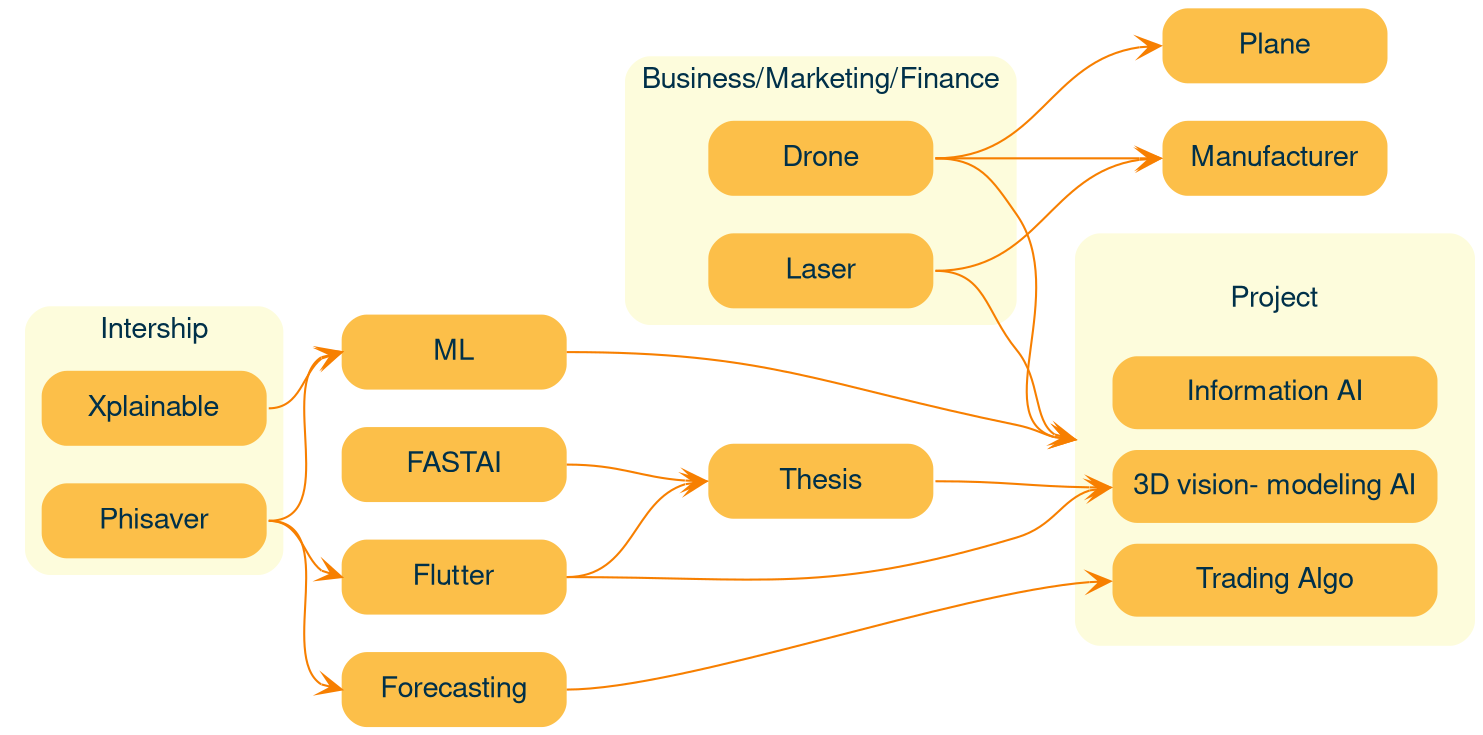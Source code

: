 digraph A {
	graph [compound=true fillcolor="#d62828" fontcolor="#003049" fontname="Helvetica,Arial,sans-serif" penwidth=0 rankdir=LR style="rounded,filled"]
	node [fillcolor="#fcbf49" fontcolor="#003049" fontname="Helvetica,Arial,sans-serif" penwidth=0 shape=box size="8,5" style="rounded,filled" width=1.5]
	edge [arrowhead=vee arrowsize=1 color="#f77f00" fontname="Helvetica,Arial,sans-serif" len=1.00]
	subgraph clusterBusiness {
		fillcolor="#fdfcdc" fontcolor="#003049" label="Business/Marketing/Finance" shape=doublecircle
		node [fillcolor="#fcbf49" fontcolor="#003049" penwidth=0 shape=box]
		Drone [label=Drone]
		Laser [label=Laser]
	}
	subgraph clusterIntern {
		fillcolor="#fdfcdc" fontcolor="#003049" label=Intership shape=doublecircle
		node [fillcolor="#fcbf49" fontcolor="#003049" shape=box]
		phisaver [label=Phisaver]
		xplainable [label=Xplainable]
	}
	Project [label=<
<TABLE BORDER="0" CELLBORDER="0" CELLSPACING="10" CELLPADDING="10" STYLE = "rounded">
  <TR><TD PORT="f" BORDER="0" STYLE = "rounded" WIDTH="100" >Project</TD></TR>
  <TR><TD PORT="InfoAI" STYLE = "rounded" BGCOLOR="#fcbf49" >Information AI</TD></TR>
  <TR><TD PORT="3D" STYLE = "rounded" BGCOLOR="#fcbf49" >3D vision- modeling AI</TD></TR>
  <TR><TD PORT="stocks" STYLE = "rounded" BGCOLOR="#fcbf49" >Trading Algo</TD></TR>
</TABLE>> fillcolor="#fdfcdc" penwidth=0]
	FASTAI:e -> Thesis:w
	Thesis:e -> Project:"3D":w
	phisaver:e -> Flutter:w
	phisaver:e -> Forecasting:w
	phisaver:e -> ML:w
	Forecasting:e -> Project:stocks:w
	Flutter:e -> Project:"3D":w
	Flutter:e -> Thesis:w
	xplainable:e -> ML:w
	ML:e -> Project:w
	Laser:e -> Project:w
	Laser:e -> Manufacturer:w
	Drone:e -> Project:w
	Drone:e -> Plane:w
	Drone:e -> Manufacturer:w
}
